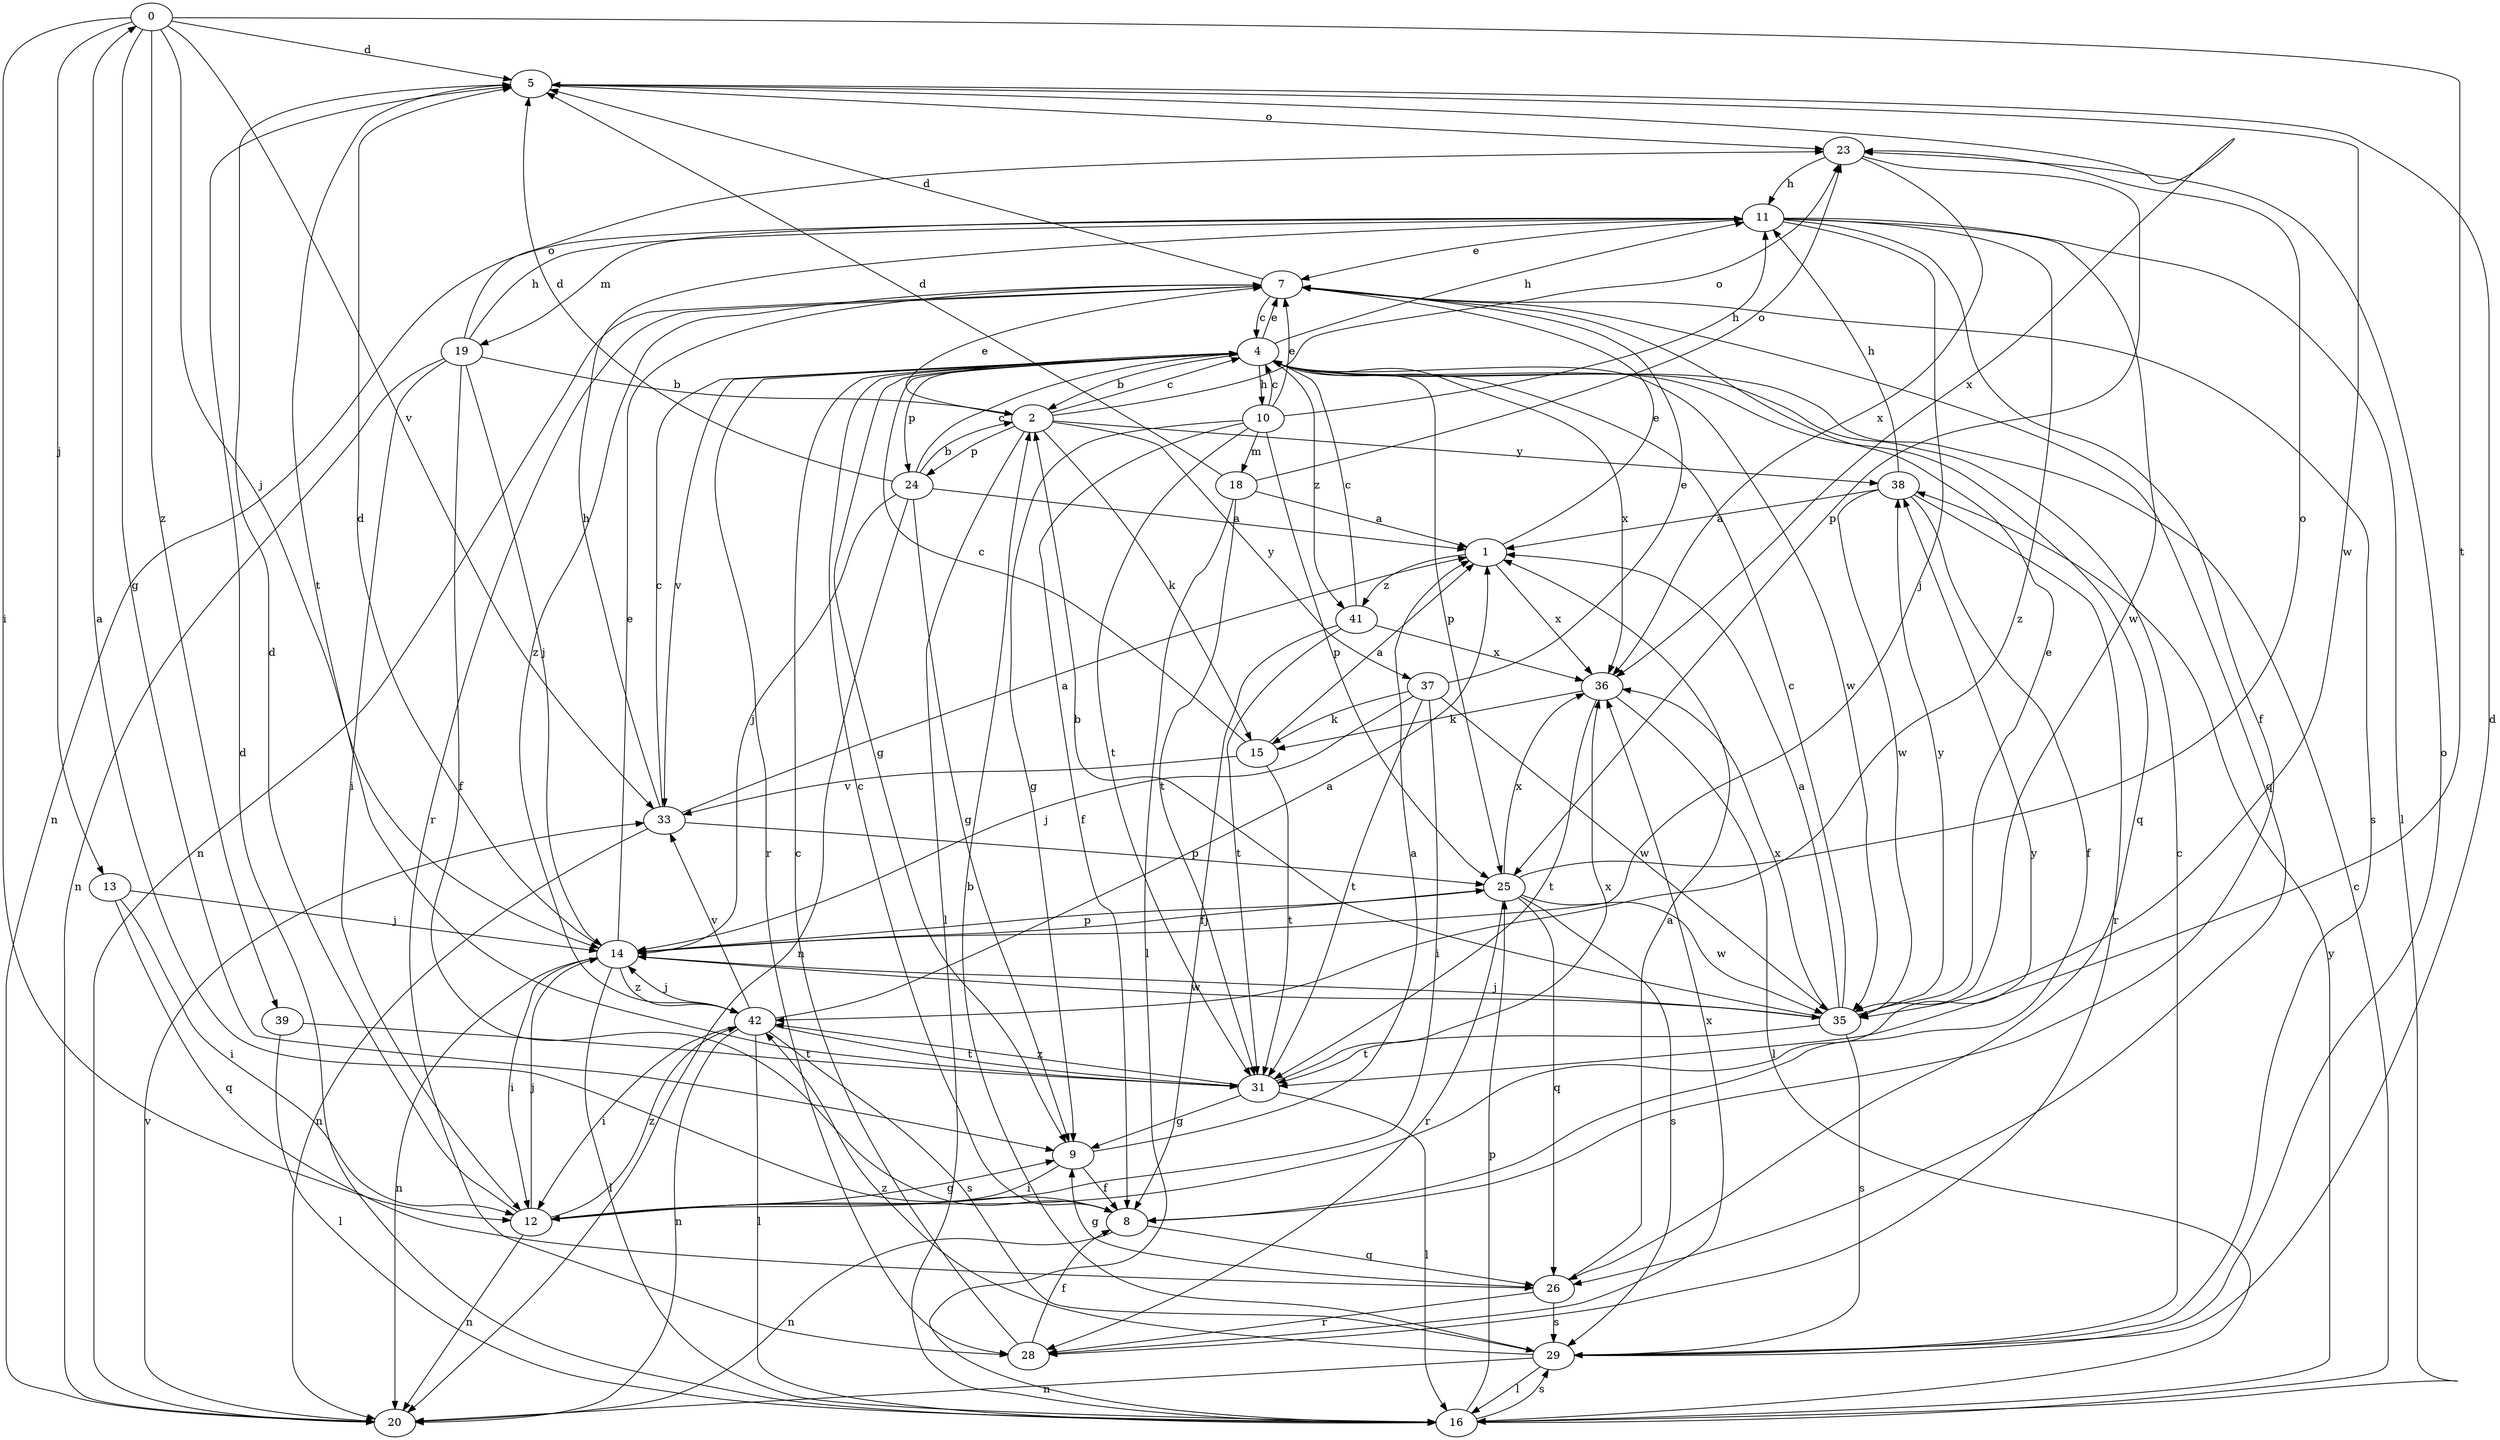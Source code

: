 strict digraph  {
0;
1;
2;
4;
5;
7;
8;
9;
10;
11;
12;
13;
14;
15;
16;
18;
19;
20;
23;
24;
25;
26;
28;
29;
31;
33;
35;
36;
37;
38;
39;
41;
42;
0 -> 5  [label=d];
0 -> 9  [label=g];
0 -> 12  [label=i];
0 -> 13  [label=j];
0 -> 14  [label=j];
0 -> 31  [label=t];
0 -> 33  [label=v];
0 -> 39  [label=z];
1 -> 7  [label=e];
1 -> 36  [label=x];
1 -> 41  [label=z];
2 -> 4  [label=c];
2 -> 7  [label=e];
2 -> 15  [label=k];
2 -> 16  [label=l];
2 -> 23  [label=o];
2 -> 24  [label=p];
2 -> 37  [label=y];
2 -> 38  [label=y];
4 -> 2  [label=b];
4 -> 7  [label=e];
4 -> 9  [label=g];
4 -> 10  [label=h];
4 -> 11  [label=h];
4 -> 24  [label=p];
4 -> 25  [label=p];
4 -> 26  [label=q];
4 -> 28  [label=r];
4 -> 33  [label=v];
4 -> 35  [label=w];
4 -> 36  [label=x];
4 -> 41  [label=z];
5 -> 23  [label=o];
5 -> 31  [label=t];
5 -> 35  [label=w];
5 -> 36  [label=x];
7 -> 4  [label=c];
7 -> 5  [label=d];
7 -> 20  [label=n];
7 -> 26  [label=q];
7 -> 28  [label=r];
7 -> 29  [label=s];
7 -> 42  [label=z];
8 -> 0  [label=a];
8 -> 4  [label=c];
8 -> 20  [label=n];
8 -> 26  [label=q];
9 -> 1  [label=a];
9 -> 8  [label=f];
9 -> 12  [label=i];
10 -> 4  [label=c];
10 -> 7  [label=e];
10 -> 8  [label=f];
10 -> 9  [label=g];
10 -> 11  [label=h];
10 -> 18  [label=m];
10 -> 25  [label=p];
10 -> 31  [label=t];
11 -> 7  [label=e];
11 -> 8  [label=f];
11 -> 14  [label=j];
11 -> 16  [label=l];
11 -> 19  [label=m];
11 -> 20  [label=n];
11 -> 35  [label=w];
11 -> 42  [label=z];
12 -> 5  [label=d];
12 -> 9  [label=g];
12 -> 14  [label=j];
12 -> 20  [label=n];
12 -> 38  [label=y];
12 -> 42  [label=z];
13 -> 12  [label=i];
13 -> 14  [label=j];
13 -> 26  [label=q];
14 -> 5  [label=d];
14 -> 7  [label=e];
14 -> 12  [label=i];
14 -> 16  [label=l];
14 -> 20  [label=n];
14 -> 25  [label=p];
14 -> 35  [label=w];
14 -> 42  [label=z];
15 -> 1  [label=a];
15 -> 4  [label=c];
15 -> 31  [label=t];
15 -> 33  [label=v];
16 -> 4  [label=c];
16 -> 5  [label=d];
16 -> 25  [label=p];
16 -> 29  [label=s];
16 -> 38  [label=y];
18 -> 1  [label=a];
18 -> 5  [label=d];
18 -> 16  [label=l];
18 -> 23  [label=o];
18 -> 31  [label=t];
19 -> 2  [label=b];
19 -> 8  [label=f];
19 -> 11  [label=h];
19 -> 12  [label=i];
19 -> 14  [label=j];
19 -> 20  [label=n];
19 -> 23  [label=o];
20 -> 33  [label=v];
23 -> 11  [label=h];
23 -> 25  [label=p];
23 -> 36  [label=x];
24 -> 1  [label=a];
24 -> 2  [label=b];
24 -> 4  [label=c];
24 -> 5  [label=d];
24 -> 9  [label=g];
24 -> 14  [label=j];
24 -> 20  [label=n];
25 -> 14  [label=j];
25 -> 23  [label=o];
25 -> 26  [label=q];
25 -> 28  [label=r];
25 -> 29  [label=s];
25 -> 35  [label=w];
25 -> 36  [label=x];
26 -> 1  [label=a];
26 -> 9  [label=g];
26 -> 28  [label=r];
26 -> 29  [label=s];
28 -> 4  [label=c];
28 -> 8  [label=f];
28 -> 36  [label=x];
29 -> 2  [label=b];
29 -> 4  [label=c];
29 -> 5  [label=d];
29 -> 16  [label=l];
29 -> 20  [label=n];
29 -> 23  [label=o];
29 -> 42  [label=z];
31 -> 9  [label=g];
31 -> 16  [label=l];
31 -> 36  [label=x];
31 -> 42  [label=z];
33 -> 1  [label=a];
33 -> 4  [label=c];
33 -> 11  [label=h];
33 -> 20  [label=n];
33 -> 25  [label=p];
35 -> 1  [label=a];
35 -> 2  [label=b];
35 -> 4  [label=c];
35 -> 7  [label=e];
35 -> 14  [label=j];
35 -> 29  [label=s];
35 -> 31  [label=t];
35 -> 36  [label=x];
35 -> 38  [label=y];
36 -> 15  [label=k];
36 -> 16  [label=l];
36 -> 31  [label=t];
37 -> 7  [label=e];
37 -> 12  [label=i];
37 -> 14  [label=j];
37 -> 15  [label=k];
37 -> 31  [label=t];
37 -> 35  [label=w];
38 -> 1  [label=a];
38 -> 8  [label=f];
38 -> 11  [label=h];
38 -> 28  [label=r];
38 -> 35  [label=w];
39 -> 16  [label=l];
39 -> 31  [label=t];
41 -> 4  [label=c];
41 -> 8  [label=f];
41 -> 31  [label=t];
41 -> 36  [label=x];
42 -> 1  [label=a];
42 -> 12  [label=i];
42 -> 14  [label=j];
42 -> 16  [label=l];
42 -> 20  [label=n];
42 -> 29  [label=s];
42 -> 31  [label=t];
42 -> 33  [label=v];
}
